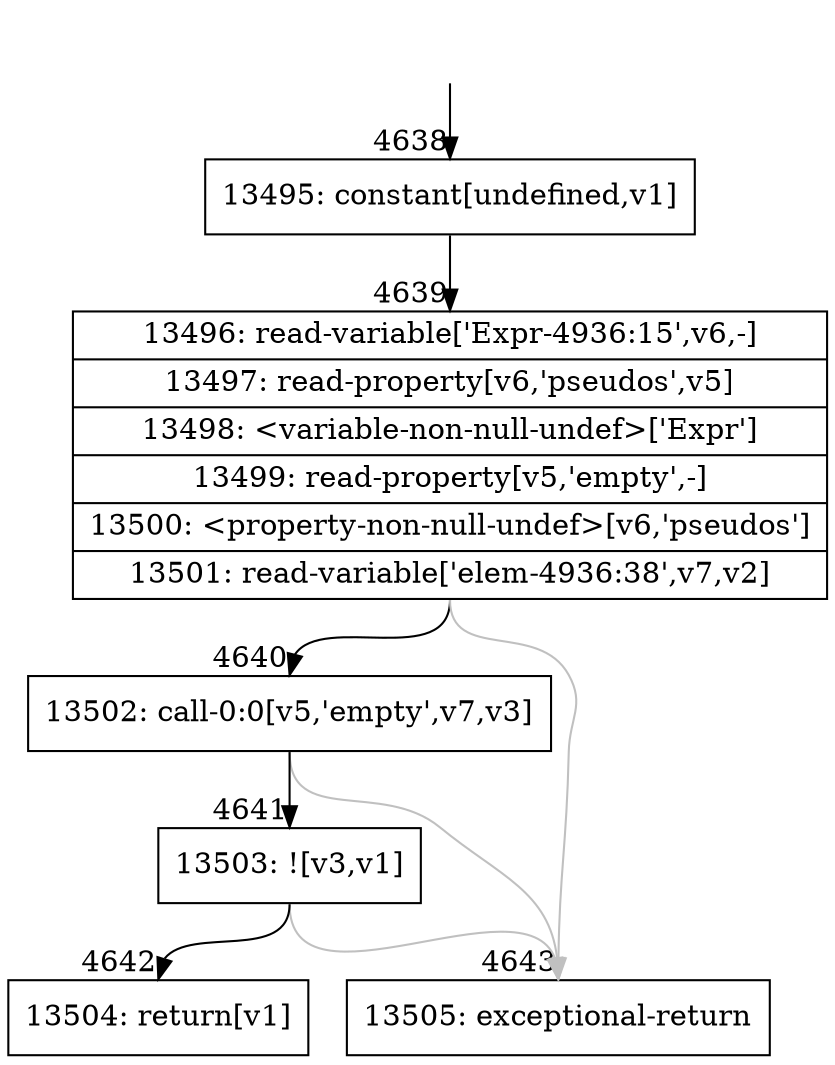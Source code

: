 digraph {
rankdir="TD"
BB_entry306[shape=none,label=""];
BB_entry306 -> BB4638 [tailport=s, headport=n, headlabel="    4638"]
BB4638 [shape=record label="{13495: constant[undefined,v1]}" ] 
BB4638 -> BB4639 [tailport=s, headport=n, headlabel="      4639"]
BB4639 [shape=record label="{13496: read-variable['Expr-4936:15',v6,-]|13497: read-property[v6,'pseudos',v5]|13498: \<variable-non-null-undef\>['Expr']|13499: read-property[v5,'empty',-]|13500: \<property-non-null-undef\>[v6,'pseudos']|13501: read-variable['elem-4936:38',v7,v2]}" ] 
BB4639 -> BB4640 [tailport=s, headport=n, headlabel="      4640"]
BB4639 -> BB4643 [tailport=s, headport=n, color=gray, headlabel="      4643"]
BB4640 [shape=record label="{13502: call-0:0[v5,'empty',v7,v3]}" ] 
BB4640 -> BB4641 [tailport=s, headport=n, headlabel="      4641"]
BB4640 -> BB4643 [tailport=s, headport=n, color=gray]
BB4641 [shape=record label="{13503: ![v3,v1]}" ] 
BB4641 -> BB4642 [tailport=s, headport=n, headlabel="      4642"]
BB4641 -> BB4643 [tailport=s, headport=n, color=gray]
BB4642 [shape=record label="{13504: return[v1]}" ] 
BB4643 [shape=record label="{13505: exceptional-return}" ] 
}
